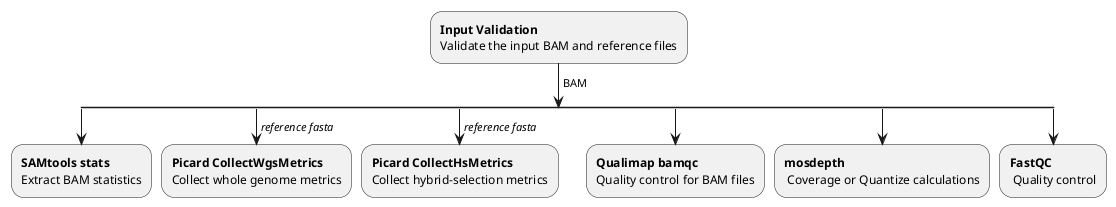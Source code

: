@startuml
skinparam SwimlaneTitleFontStyle bold
:**Input Validation**\nValidate the input BAM and reference files;
-> BAM;
split
  :**SAMtools stats**\nExtract BAM statistics;
  kill
split again
  -> //reference fasta//;
  :**Picard CollectWgsMetrics**\nCollect whole genome metrics;
  kill
split again
  -> //reference fasta//;
  :**Picard CollectHsMetrics**\nCollect hybrid-selection metrics;
  kill
split again
  :**Qualimap bamqc**\nQuality control for BAM files;
  kill
split again
  :**mosdepth**\n Coverage or Quantize calculations;
  kill
split again
  :**FastQC**\n Quality control;
  kill
end split
@enduml
